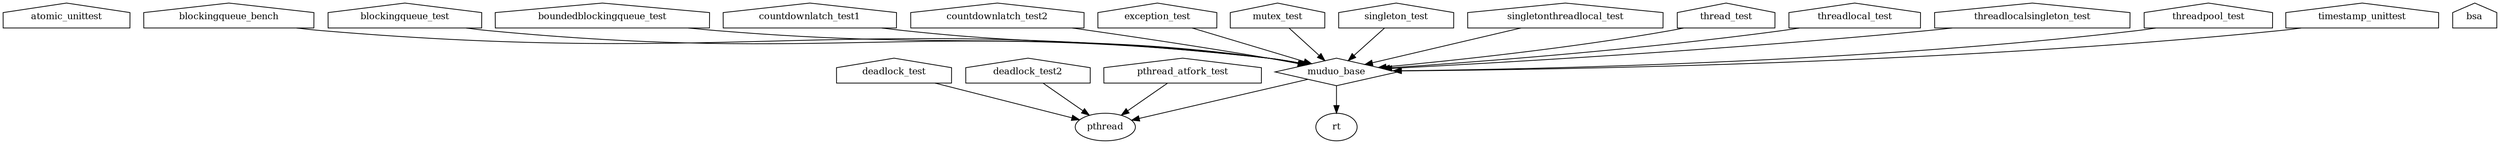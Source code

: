 digraph "GG" {
node [
  fontsize = "12"
];
    "node21" [ label="atomic_unittest" shape="house"];
    "node20" [ label="blockingqueue_bench" shape="house"];
    "node9" [ label="muduo_base" shape="diamond"];
    "node20" -> "node9" // blockingqueue_bench -> muduo_base
    "node44" [ label="pthread" shape="ellipse"];
    "node9" -> "node44" // muduo_base -> pthread
    "node45" [ label="rt" shape="ellipse"];
    "node9" -> "node45" // muduo_base -> rt
    "node27" [ label="blockingqueue_test" shape="house"];
    "node27" -> "node9" // blockingqueue_test -> muduo_base
    "node24" [ label="boundedblockingqueue_test" shape="house"];
    "node24" -> "node9" // boundedblockingqueue_test -> muduo_base
    "node35" [ label="bsa" shape="house"];
    "node32" [ label="countdownlatch_test1" shape="house"];
    "node32" -> "node9" // countdownlatch_test1 -> muduo_base
    "node42" [ label="countdownlatch_test2" shape="house"];
    "node42" -> "node9" // countdownlatch_test2 -> muduo_base
    "node34" [ label="deadlock_test" shape="house"];
    "node34" -> "node44" // deadlock_test -> pthread
    "node39" [ label="deadlock_test2" shape="house"];
    "node39" -> "node44" // deadlock_test2 -> pthread
    "node25" [ label="exception_test" shape="house"];
    "node25" -> "node9" // exception_test -> muduo_base
    "node22" [ label="mutex_test" shape="house"];
    "node22" -> "node9" // mutex_test -> muduo_base
    "node40" [ label="pthread_atfork_test" shape="house"];
    "node40" -> "node44" // pthread_atfork_test -> pthread
    "node29" [ label="singleton_test" shape="house"];
    "node29" -> "node9" // singleton_test -> muduo_base
    "node31" [ label="singletonthreadlocal_test" shape="house"];
    "node31" -> "node9" // singletonthreadlocal_test -> muduo_base
    "node28" [ label="thread_test" shape="house"];
    "node28" -> "node9" // thread_test -> muduo_base
    "node19" [ label="threadlocal_test" shape="house"];
    "node19" -> "node9" // threadlocal_test -> muduo_base
    "node18" [ label="threadlocalsingleton_test" shape="house"];
    "node18" -> "node9" // threadlocalsingleton_test -> muduo_base
    "node26" [ label="threadpool_test" shape="house"];
    "node26" -> "node9" // threadpool_test -> muduo_base
    "node17" [ label="timestamp_unittest" shape="house"];
    "node17" -> "node9" // timestamp_unittest -> muduo_base
}
